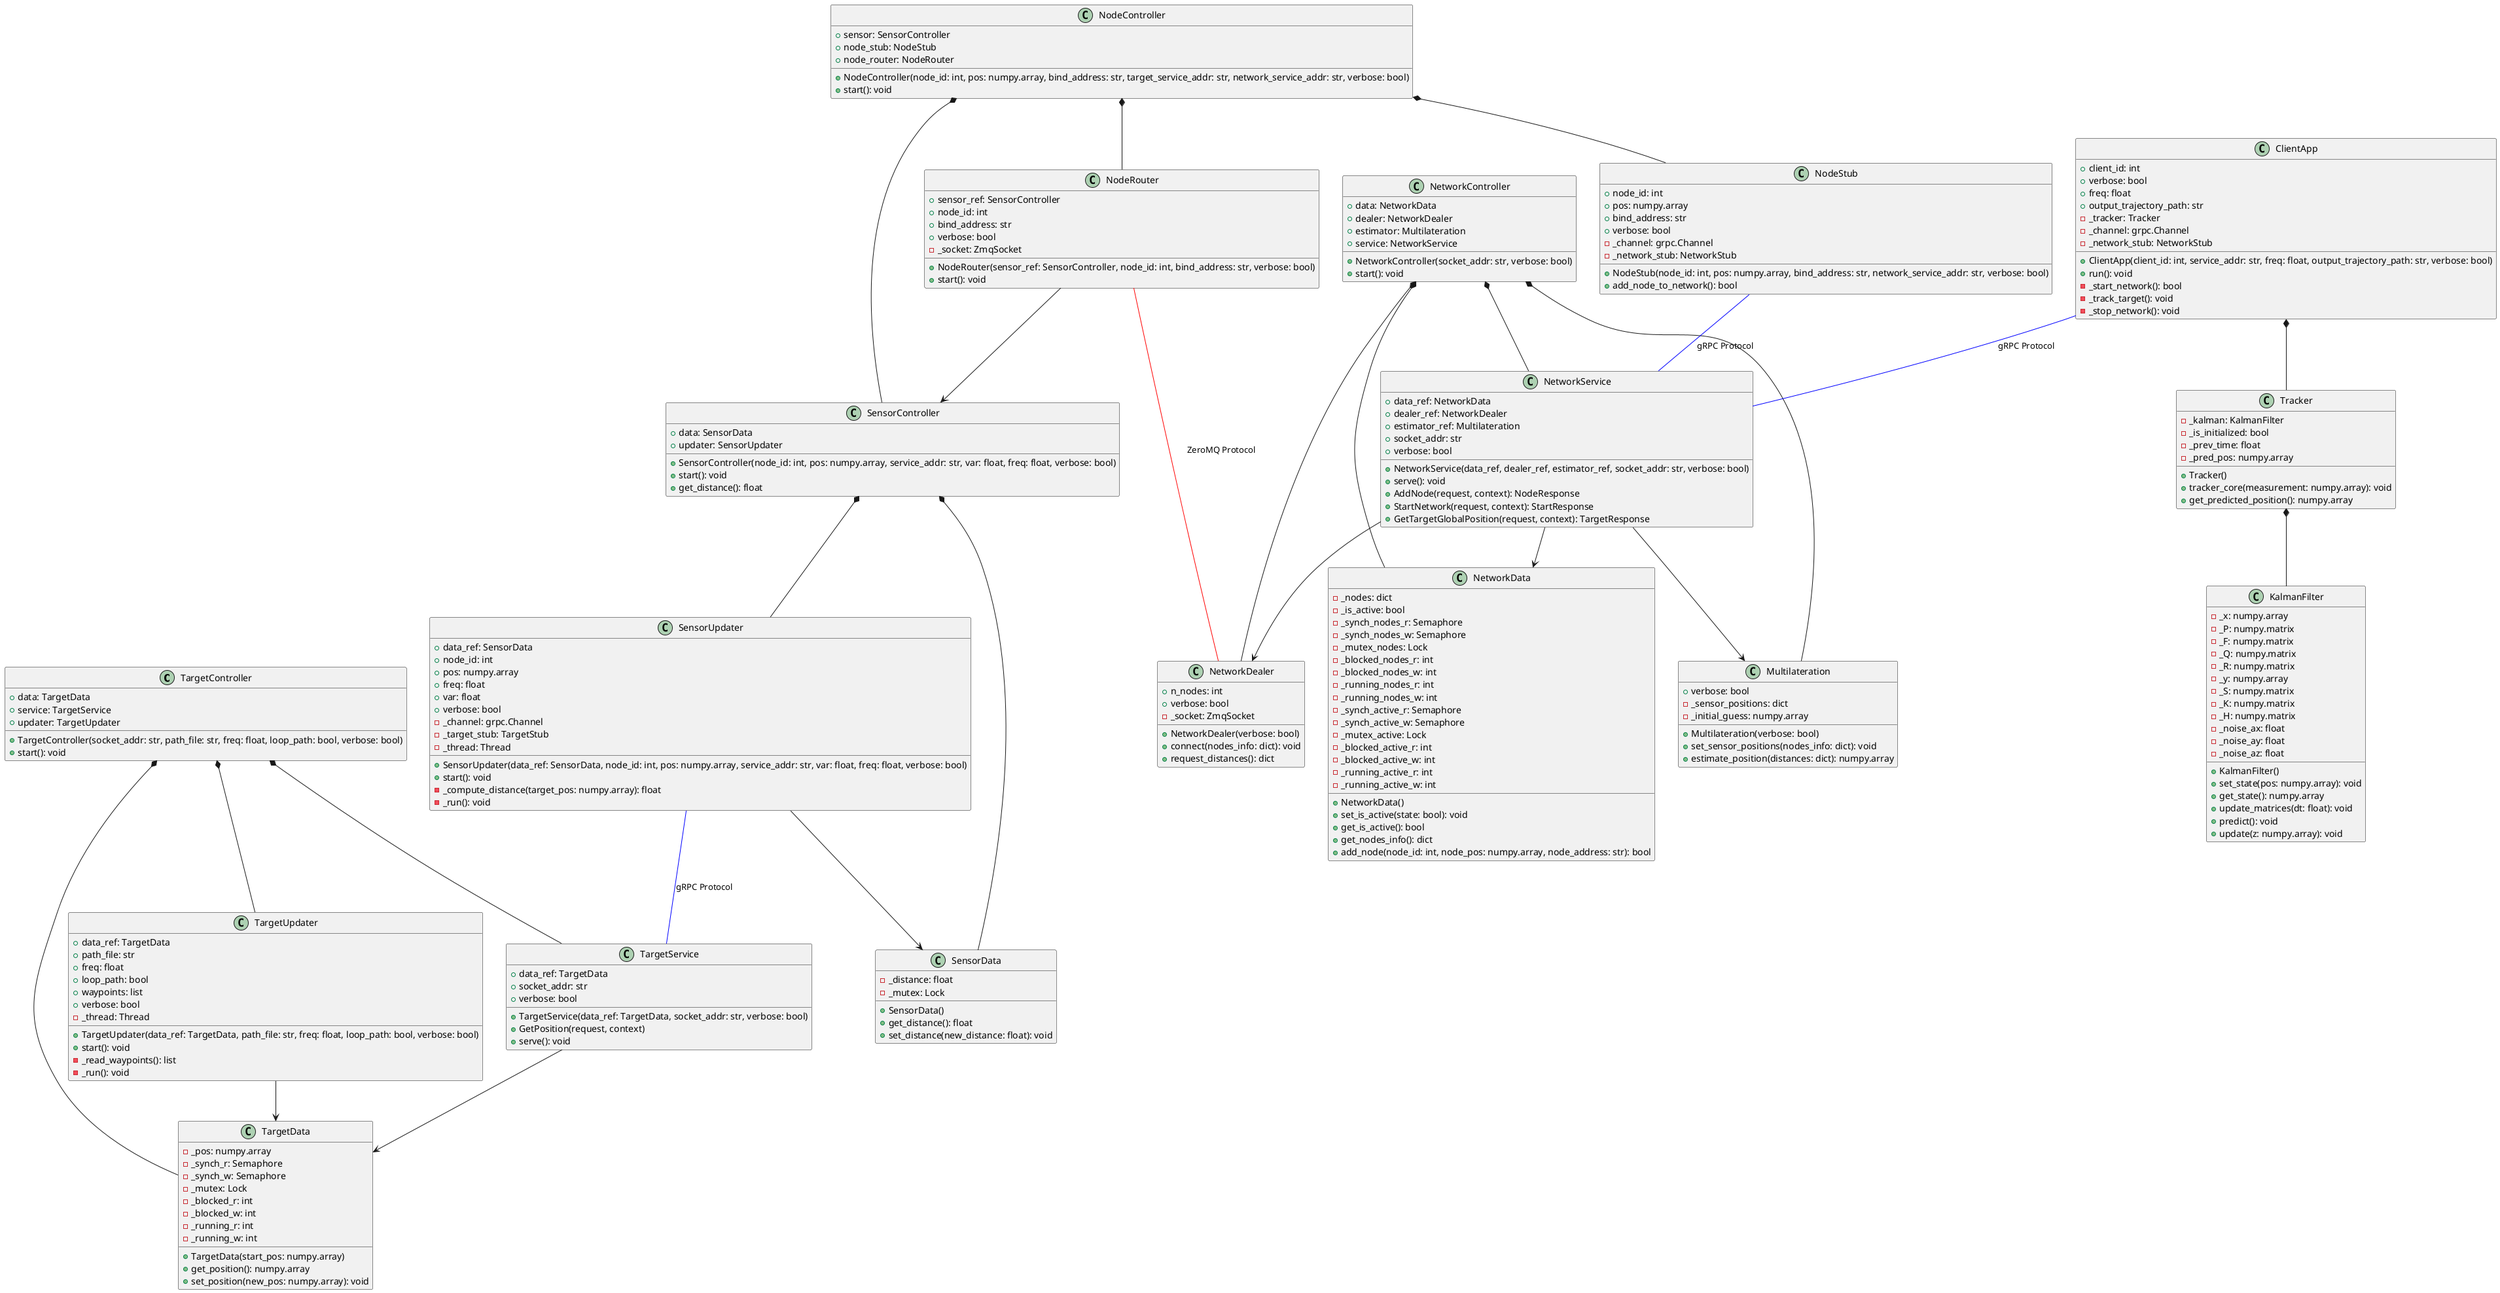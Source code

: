 @startuml

' Target component
class TargetController {
    + data: TargetData
    + service: TargetService
    + updater: TargetUpdater
    + TargetController(socket_addr: str, path_file: str, freq: float, loop_path: bool, verbose: bool)
    + start(): void
}

class TargetData {
    - _pos: numpy.array
    - _synch_r: Semaphore
    - _synch_w: Semaphore
    - _mutex: Lock
    - _blocked_r: int
    - _blocked_w: int
    - _running_r: int
    - _running_w: int
    + TargetData(start_pos: numpy.array)
    + get_position(): numpy.array
    + set_position(new_pos: numpy.array): void
}

class TargetService {
    + data_ref: TargetData
    + socket_addr: str
    + verbose: bool
    + TargetService(data_ref: TargetData, socket_addr: str, verbose: bool)
    + GetPosition(request, context)
    + serve(): void
}

class TargetUpdater {
    + data_ref: TargetData
    + path_file: str
    + freq: float
    + loop_path: bool
    + waypoints: list
    + verbose: bool
    - _thread: Thread
    + TargetUpdater(data_ref: TargetData, path_file: str, freq: float, loop_path: bool, verbose: bool)
    + start(): void
    - _read_waypoints(): list
    - _run(): void
}

TargetController *-- TargetData
TargetController *-- TargetService
TargetController *-- TargetUpdater
TargetService --> TargetData
TargetUpdater --> TargetData

' NodeSensor component
class SensorController {
    + data: SensorData
    + updater: SensorUpdater
    + SensorController(node_id: int, pos: numpy.array, service_addr: str, var: float, freq: float, verbose: bool)
    + start(): void
    + get_distance(): float
}

class SensorData {
    - _distance: float
    - _mutex: Lock
    + SensorData()
    + get_distance(): float
    + set_distance(new_distance: float): void
}

class SensorUpdater {
    + data_ref: SensorData
    + node_id: int
    + pos: numpy.array
    + freq: float
    + var: float
    + verbose: bool
    - _channel: grpc.Channel
    - _target_stub: TargetStub
    - _thread: Thread
    + SensorUpdater(data_ref: SensorData, node_id: int, pos: numpy.array, service_addr: str, var: float, freq: float, verbose: bool)
    + start(): void
    - _compute_distance(target_pos: numpy.array): float
    - _run(): void
}

class NodeController {
    + sensor: SensorController
    + node_stub: NodeStub
    + node_router: NodeRouter
    + NodeController(node_id: int, pos: numpy.array, bind_address: str, target_service_addr: str, network_service_addr: str, verbose: bool)
    + start(): void
}

class NodeStub {
    + node_id: int
    + pos: numpy.array
    + bind_address: str
    + verbose: bool
    - _channel: grpc.Channel
    - _network_stub: NetworkStub
    + NodeStub(node_id: int, pos: numpy.array, bind_address: str, network_service_addr: str, verbose: bool)
    + add_node_to_network(): bool
}

class NodeRouter {
    + sensor_ref: SensorController
    + node_id: int
    + bind_address: str
    + verbose: bool
    - _socket: ZmqSocket
    + NodeRouter(sensor_ref: SensorController, node_id: int, bind_address: str, verbose: bool)
    + start(): void
}

SensorController *-- SensorData
SensorController *-- SensorUpdater
NodeController *-- SensorController
NodeController *-- NodeStub
NodeController *-- NodeRouter
SensorUpdater --> SensorData
NodeRouter --> SensorController

' Client component
class ClientApp {
    + client_id: int
    + verbose: bool
    + freq: float
    + output_trajectory_path: str
    - _tracker: Tracker
    - _channel: grpc.Channel
    - _network_stub: NetworkStub
    + ClientApp(client_id: int, service_addr: str, freq: float, output_trajectory_path: str, verbose: bool)
    + run(): void
    - _start_network(): bool
    - _track_target(): void
    - _stop_network(): void
}

class Tracker {
    - _kalman: KalmanFilter
    - _is_initialized: bool
    - _prev_time: float
    - _pred_pos: numpy.array
    + Tracker()
    + tracker_core(measurement: numpy.array): void
    + get_predicted_position(): numpy.array
}

class KalmanFilter {
    - _x: numpy.array
    - _P: numpy.matrix
    - _F: numpy.matrix
    - _Q: numpy.matrix
    - _R: numpy.matrix
    - _y: numpy.array
    - _S: numpy.matrix
    - _K: numpy.matrix
    - _H: numpy.matrix
    - _noise_ax: float
    - _noise_ay: float
    - _noise_az: float
    + KalmanFilter()
    + set_state(pos: numpy.array): void
    + get_state(): numpy.array
    + update_matrices(dt: float): void
    + predict(): void
    + update(z: numpy.array): void
}

ClientApp *-- Tracker
Tracker *-- KalmanFilter

' Network component
class NetworkController {
    + data: NetworkData
    + dealer: NetworkDealer
    + estimator: Multilateration
    + service: NetworkService
    + NetworkController(socket_addr: str, verbose: bool)
    + start(): void
}

class NetworkData {
    - _nodes: dict
    - _is_active: bool
    - _synch_nodes_r: Semaphore
    - _synch_nodes_w: Semaphore
    - _mutex_nodes: Lock
    - _blocked_nodes_r: int
    - _blocked_nodes_w: int
    - _running_nodes_r: int
    - _running_nodes_w: int
    - _synch_active_r: Semaphore
    - _synch_active_w: Semaphore
    - _mutex_active: Lock
    - _blocked_active_r: int
    - _blocked_active_w: int
    - _running_active_r: int
    - _running_active_w: int
    + NetworkData()
    + set_is_active(state: bool): void
    + get_is_active(): bool
    + get_nodes_info(): dict
    + add_node(node_id: int, node_pos: numpy.array, node_address: str): bool
}

class NetworkDealer {
    + n_nodes: int
    + verbose: bool
    - _socket: ZmqSocket
    + NetworkDealer(verbose: bool)
    + connect(nodes_info: dict): void
    + request_distances(): dict
}

class NetworkService {
    + data_ref: NetworkData
    + dealer_ref: NetworkDealer
    + estimator_ref: Multilateration
    + socket_addr: str
    + verbose: bool
    + NetworkService(data_ref, dealer_ref, estimator_ref, socket_addr: str, verbose: bool)
    + serve(): void
    + AddNode(request, context): NodeResponse
    + StartNetwork(request, context): StartResponse
    + GetTargetGlobalPosition(request, context): TargetResponse
}

class Multilateration {
    + verbose: bool
    - _sensor_positions: dict
    - _initial_guess: numpy.array
    + Multilateration(verbose: bool)
    + set_sensor_positions(nodes_info: dict): void
    + estimate_position(distances: dict): numpy.array
}

NetworkController *-- NetworkData
NetworkController *-- NetworkDealer
NetworkController *-- Multilateration
NetworkController *-- NetworkService
NetworkService --> NetworkData
NetworkService --> NetworkDealer
NetworkService --> Multilateration

' Protocol associations
ClientApp -[#blue]- NetworkService : gRPC Protocol
NodeStub -[#blue]- NetworkService : gRPC Protocol
SensorUpdater -[#blue]- TargetService : gRPC Protocol
NodeRouter -[#red]- NetworkDealer : ZeroMQ Protocol

@enduml
